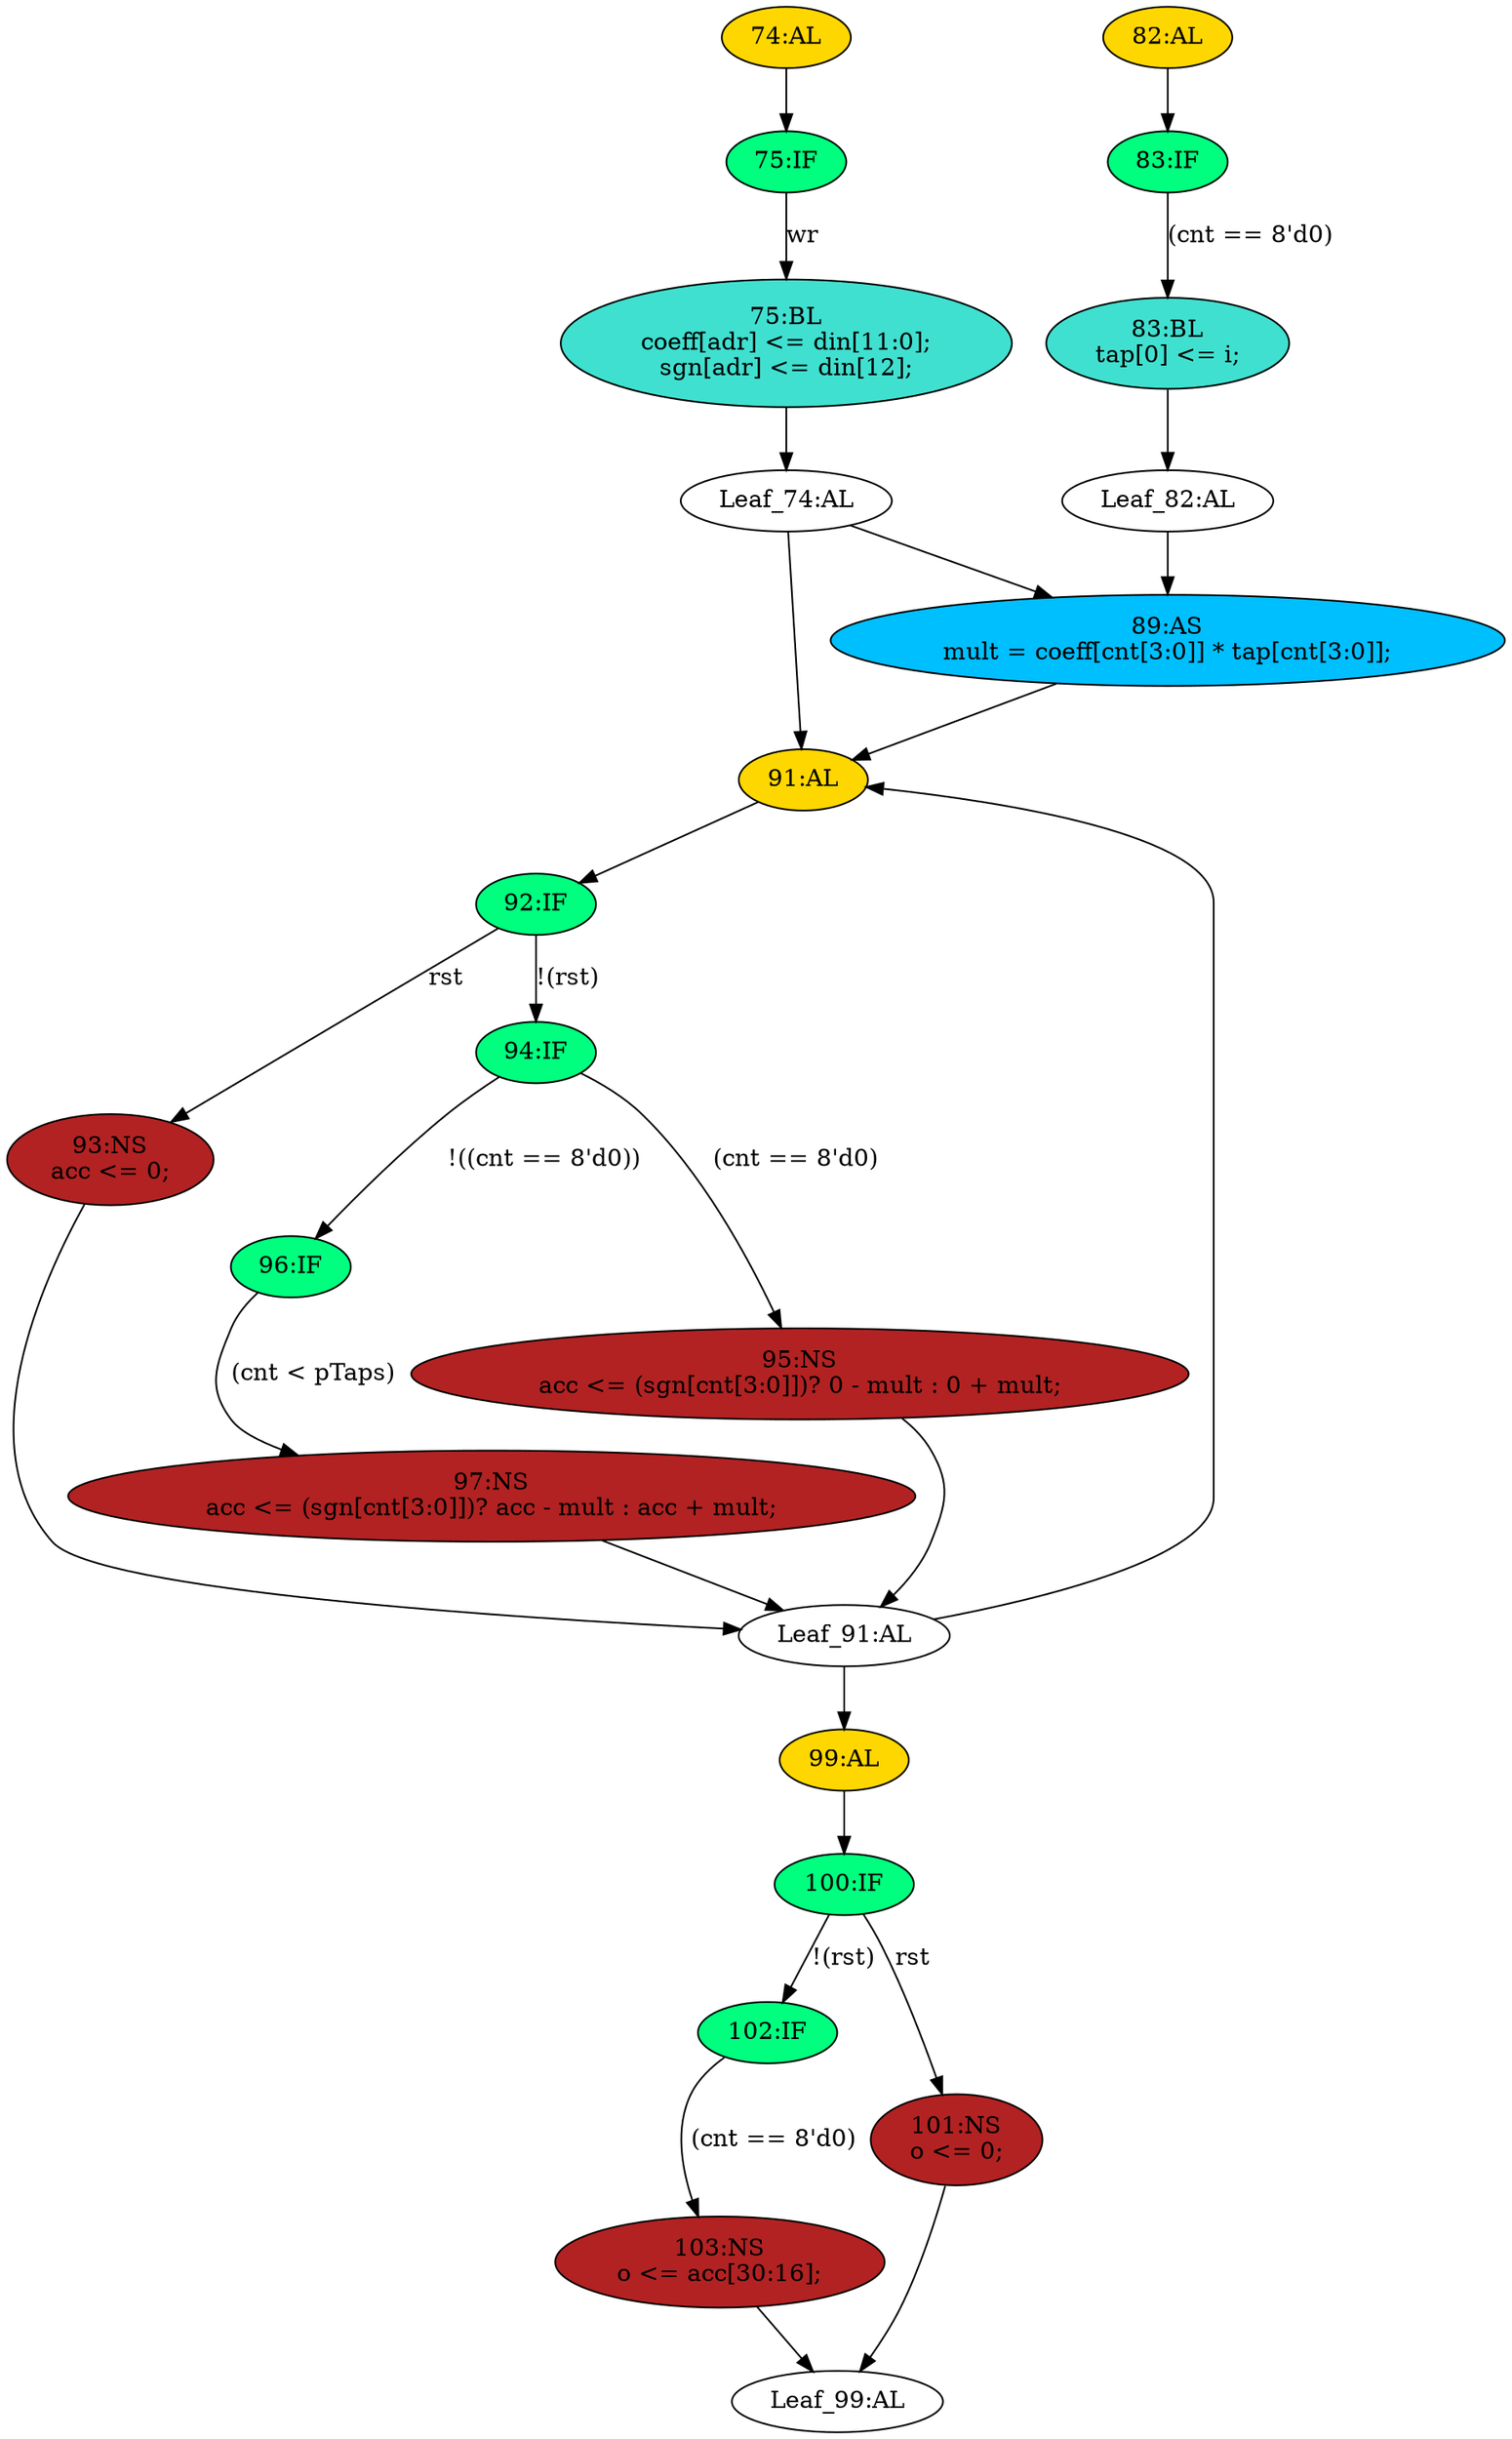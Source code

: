 strict digraph "compose( ,  )" {
	node [label="\N"];
	"83:BL"	 [ast="<pyverilog.vparser.ast.Block object at 0x7fc74ab2f5d0>",
		fillcolor=turquoise,
		label="83:BL
tap[0] <= i;",
		statements="[<pyverilog.vparser.ast.NonblockingSubstitution object at 0x7fc74ab2f550>]",
		style=filled,
		typ=Block];
	"Leaf_82:AL"	 [def_var="['tap']",
		label="Leaf_82:AL"];
	"83:BL" -> "Leaf_82:AL"	 [cond="[]",
		lineno=None];
	"Leaf_74:AL"	 [def_var="['coeff', 'sgn']",
		label="Leaf_74:AL"];
	"91:AL"	 [ast="<pyverilog.vparser.ast.Always object at 0x7fc74af04350>",
		clk_sens=True,
		fillcolor=gold,
		label="91:AL",
		sens="['clk']",
		statements="[]",
		style=filled,
		typ=Always,
		use_var="['acc', 'cnt', 'pTaps', 'sgn', 'rst', 'mult']"];
	"Leaf_74:AL" -> "91:AL";
	"89:AS"	 [ast="<pyverilog.vparser.ast.Assign object at 0x7fc74af04150>",
		def_var="['mult']",
		fillcolor=deepskyblue,
		label="89:AS
mult = coeff[cnt[3:0]] * tap[cnt[3:0]];",
		statements="[]",
		style=filled,
		typ=Assign,
		use_var="['coeff', 'cnt', 'tap', 'cnt']"];
	"Leaf_74:AL" -> "89:AS";
	"74:AL"	 [ast="<pyverilog.vparser.ast.Always object at 0x7fc74aafbb90>",
		clk_sens=True,
		fillcolor=gold,
		label="74:AL",
		sens="['clk']",
		statements="[]",
		style=filled,
		typ=Always,
		use_var="['din', 'wr']"];
	"75:IF"	 [ast="<pyverilog.vparser.ast.IfStatement object at 0x7fc74aafb610>",
		fillcolor=springgreen,
		label="75:IF",
		statements="[]",
		style=filled,
		typ=IfStatement];
	"74:AL" -> "75:IF"	 [cond="[]",
		lineno=None];
	"Leaf_82:AL" -> "89:AS";
	"102:IF"	 [ast="<pyverilog.vparser.ast.IfStatement object at 0x7fc74af09450>",
		fillcolor=springgreen,
		label="102:IF",
		statements="[]",
		style=filled,
		typ=IfStatement];
	"103:NS"	 [ast="<pyverilog.vparser.ast.NonblockingSubstitution object at 0x7fc74af09610>",
		fillcolor=firebrick,
		label="103:NS
o <= acc[30:16];",
		statements="[<pyverilog.vparser.ast.NonblockingSubstitution object at 0x7fc74af09610>]",
		style=filled,
		typ=NonblockingSubstitution];
	"102:IF" -> "103:NS"	 [cond="['cnt']",
		label="(cnt == 8'd0)",
		lineno=102];
	"97:NS"	 [ast="<pyverilog.vparser.ast.NonblockingSubstitution object at 0x7fc74af04fd0>",
		fillcolor=firebrick,
		label="97:NS
acc <= (sgn[cnt[3:0]])? acc - mult : acc + mult;",
		statements="[<pyverilog.vparser.ast.NonblockingSubstitution object at 0x7fc74af04fd0>]",
		style=filled,
		typ=NonblockingSubstitution];
	"Leaf_91:AL"	 [def_var="['acc']",
		label="Leaf_91:AL"];
	"97:NS" -> "Leaf_91:AL"	 [cond="[]",
		lineno=None];
	"75:BL"	 [ast="<pyverilog.vparser.ast.Block object at 0x7fc74aafbf50>",
		fillcolor=turquoise,
		label="75:BL
coeff[adr] <= din[11:0];
sgn[adr] <= din[12];",
		statements="[<pyverilog.vparser.ast.NonblockingSubstitution object at 0x7fc74aafbe50>, <pyverilog.vparser.ast.NonblockingSubstitution object \
at 0x7fc74ab2f150>]",
		style=filled,
		typ=Block];
	"75:BL" -> "Leaf_74:AL"	 [cond="[]",
		lineno=None];
	"92:IF"	 [ast="<pyverilog.vparser.ast.IfStatement object at 0x7fc74af04490>",
		fillcolor=springgreen,
		label="92:IF",
		statements="[]",
		style=filled,
		typ=IfStatement];
	"91:AL" -> "92:IF"	 [cond="[]",
		lineno=None];
	"Leaf_99:AL"	 [def_var="['o']",
		label="Leaf_99:AL"];
	"103:NS" -> "Leaf_99:AL"	 [cond="[]",
		lineno=None];
	"96:IF"	 [ast="<pyverilog.vparser.ast.IfStatement object at 0x7fc74af04c90>",
		fillcolor=springgreen,
		label="96:IF",
		statements="[]",
		style=filled,
		typ=IfStatement];
	"96:IF" -> "97:NS"	 [cond="['cnt', 'pTaps']",
		label="(cnt < pTaps)",
		lineno=96];
	"82:AL"	 [ast="<pyverilog.vparser.ast.Always object at 0x7fc74ab2f290>",
		clk_sens=True,
		fillcolor=gold,
		label="82:AL",
		sens="['clk']",
		statements="[]",
		style=filled,
		typ=Always,
		use_var="['i', 'cnt']"];
	"83:IF"	 [ast="<pyverilog.vparser.ast.IfStatement object at 0x7fc74ab2f250>",
		fillcolor=springgreen,
		label="83:IF",
		statements="[]",
		style=filled,
		typ=IfStatement];
	"82:AL" -> "83:IF"	 [cond="[]",
		lineno=None];
	"75:IF" -> "75:BL"	 [cond="['wr']",
		label=wr,
		lineno=75];
	"93:NS"	 [ast="<pyverilog.vparser.ast.NonblockingSubstitution object at 0x7fc74af044d0>",
		fillcolor=firebrick,
		label="93:NS
acc <= 0;",
		statements="[<pyverilog.vparser.ast.NonblockingSubstitution object at 0x7fc74af044d0>]",
		style=filled,
		typ=NonblockingSubstitution];
	"92:IF" -> "93:NS"	 [cond="['rst']",
		label=rst,
		lineno=92];
	"94:IF"	 [ast="<pyverilog.vparser.ast.IfStatement object at 0x7fc74af04ad0>",
		fillcolor=springgreen,
		label="94:IF",
		statements="[]",
		style=filled,
		typ=IfStatement];
	"92:IF" -> "94:IF"	 [cond="['rst']",
		label="!(rst)",
		lineno=92];
	"100:IF"	 [ast="<pyverilog.vparser.ast.IfStatement object at 0x7fc74af09250>",
		fillcolor=springgreen,
		label="100:IF",
		statements="[]",
		style=filled,
		typ=IfStatement];
	"100:IF" -> "102:IF"	 [cond="['rst']",
		label="!(rst)",
		lineno=100];
	"101:NS"	 [ast="<pyverilog.vparser.ast.NonblockingSubstitution object at 0x7fc74af09290>",
		fillcolor=firebrick,
		label="101:NS
o <= 0;",
		statements="[<pyverilog.vparser.ast.NonblockingSubstitution object at 0x7fc74af09290>]",
		style=filled,
		typ=NonblockingSubstitution];
	"100:IF" -> "101:NS"	 [cond="['rst']",
		label=rst,
		lineno=100];
	"Leaf_91:AL" -> "91:AL";
	"99:AL"	 [ast="<pyverilog.vparser.ast.Always object at 0x7fc74af04c50>",
		clk_sens=True,
		fillcolor=gold,
		label="99:AL",
		sens="['clk']",
		statements="[]",
		style=filled,
		typ=Always,
		use_var="['rst', 'acc', 'cnt']"];
	"Leaf_91:AL" -> "99:AL";
	"89:AS" -> "91:AL";
	"83:IF" -> "83:BL"	 [cond="['cnt']",
		label="(cnt == 8'd0)",
		lineno=83];
	"95:NS"	 [ast="<pyverilog.vparser.ast.NonblockingSubstitution object at 0x7fc74af049d0>",
		fillcolor=firebrick,
		label="95:NS
acc <= (sgn[cnt[3:0]])? 0 - mult : 0 + mult;",
		statements="[<pyverilog.vparser.ast.NonblockingSubstitution object at 0x7fc74af049d0>]",
		style=filled,
		typ=NonblockingSubstitution];
	"95:NS" -> "Leaf_91:AL"	 [cond="[]",
		lineno=None];
	"101:NS" -> "Leaf_99:AL"	 [cond="[]",
		lineno=None];
	"93:NS" -> "Leaf_91:AL"	 [cond="[]",
		lineno=None];
	"99:AL" -> "100:IF"	 [cond="[]",
		lineno=None];
	"94:IF" -> "96:IF"	 [cond="['cnt']",
		label="!((cnt == 8'd0))",
		lineno=94];
	"94:IF" -> "95:NS"	 [cond="['cnt']",
		label="(cnt == 8'd0)",
		lineno=94];
}
